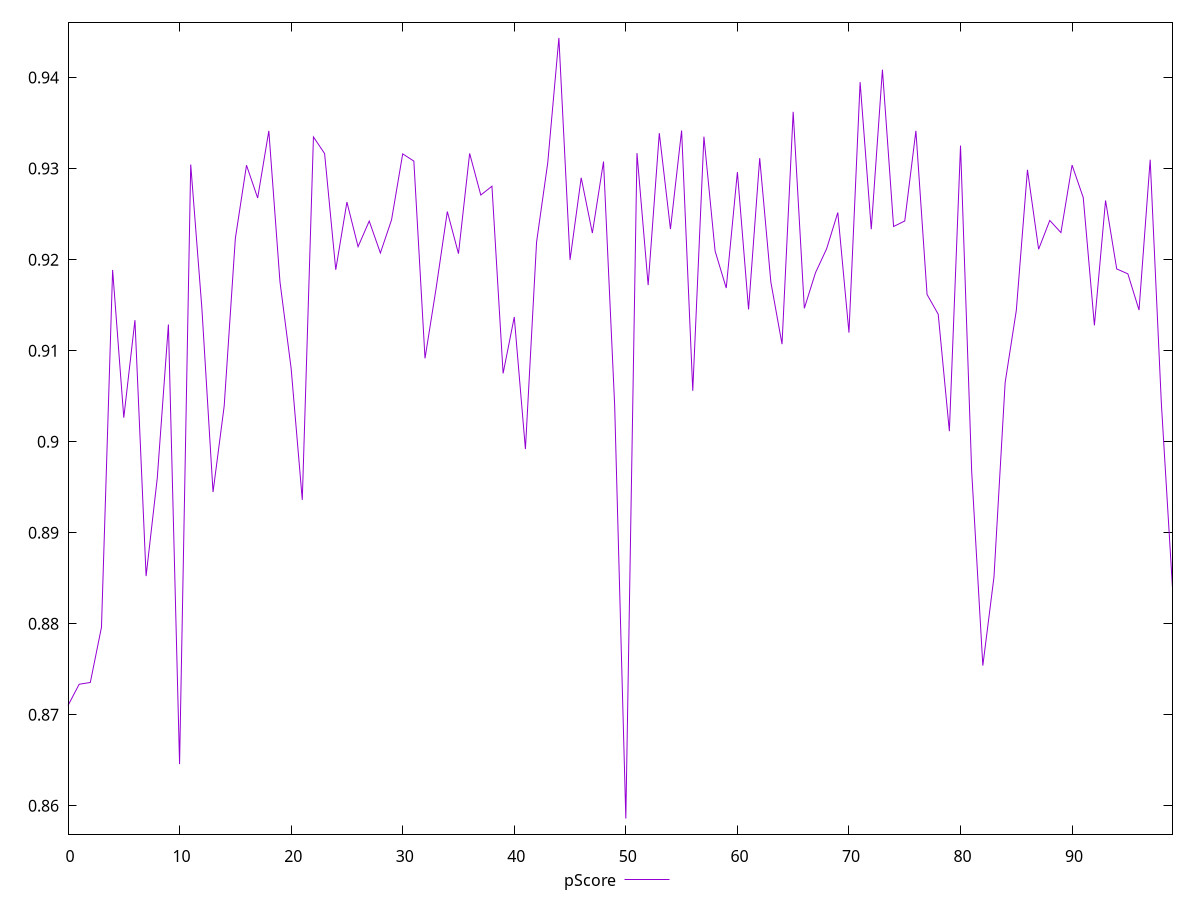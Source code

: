 reset

$pScore <<EOF
0 0.8710049444297823
1 0.8733501935064204
2 0.8735437259388112
3 0.8796141994385385
4 0.9188669021339303
5 0.9026386903692905
6 0.9133523496242897
7 0.8852313706300994
8 0.8959824347170039
9 0.9128720885390204
10 0.8645704144014746
11 0.9304495460732931
12 0.9146535544960088
13 0.894468401231383
14 0.9039258708486292
15 0.922337898576758
16 0.9303706616650042
17 0.9267701134915416
18 0.9341474780650908
19 0.9175518800111166
20 0.908054192250696
21 0.8936086093803066
22 0.9334809449122239
23 0.9316535952535552
24 0.9188904849030373
25 0.9263236893185819
26 0.9214252079334528
27 0.9242387578377982
28 0.9207300384281121
29 0.9243673785332986
30 0.9316202700631177
31 0.930827987930669
32 0.9091544584089437
33 0.9168924286769411
34 0.925282163545486
35 0.9206585224094979
36 0.9316690215728651
37 0.9270975152140183
38 0.9280665461221314
39 0.9075008428368473
40 0.9136967870941923
41 0.8991877939788384
42 0.9219347169733909
43 0.9306307952477735
44 0.944361059738024
45 0.9199813024935477
46 0.9289990514605297
47 0.9229233078511343
48 0.9307728193092158
49 0.9039624750975392
50 0.8585974897583137
51 0.9317017211620889
52 0.9172052228695783
53 0.933892258101072
54 0.9233555862385299
55 0.9341900804451286
56 0.9055944051152779
57 0.9335163769948965
58 0.9209541978907784
59 0.9168805428264573
60 0.92961809131931
61 0.9145283148434364
62 0.9311512393515681
63 0.9175281696252251
64 0.9107144632727344
65 0.9362408765830815
66 0.914650224416044
67 0.9185581518193108
68 0.9212002018201604
69 0.9251738427759599
70 0.9119830476303226
71 0.939497804031817
72 0.9233427328450259
73 0.9408668231240989
74 0.9236413827337531
75 0.9242438785125333
76 0.9341511300996692
77 0.9161763122436359
78 0.9140034031176025
79 0.9011509153460477
80 0.9325302443189076
81 0.8967333280930825
82 0.8753941695742792
83 0.8851509129443039
84 0.9064959879332212
85 0.9144163488073859
86 0.9298711409011923
87 0.9211405095956302
88 0.924306597071376
89 0.9229715944698828
90 0.9303849502172697
91 0.9268162844157382
92 0.912782239534079
93 0.9265004733447484
94 0.9189782452311319
95 0.9184387431554065
96 0.9144603410599624
97 0.9309816319426452
98 0.9042392913908686
99 0.8839227608150696
EOF

set key outside below
set xrange [0:99]
set yrange [0.8568822183587196:0.9460763311376181]
set trange [0.8568822183587196:0.9460763311376181]
set terminal svg size 640, 500 enhanced background rgb 'white'
set output "report_00025_2021-02-22T21:38:55.199Z/bootup-time/samples/pages/pScore/values.svg"

plot $pScore title "pScore" with line

reset
